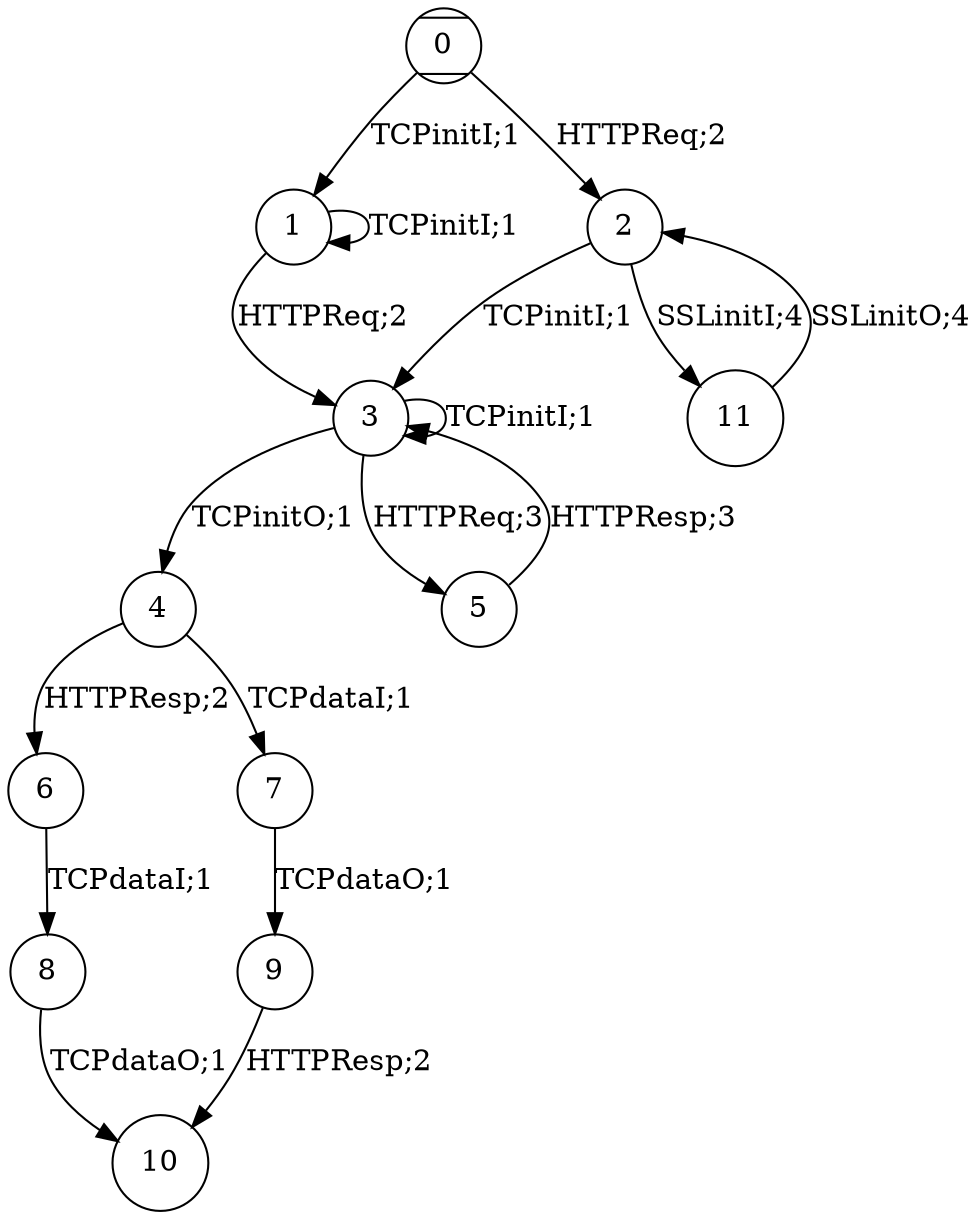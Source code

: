 digraph G {
node [shape = Mcircle , color=black, style=filled, fillcolor=white] 0;
node [shape = circle , color=black , style=filled , fillcolor=white] 0 1 2 3 4 5 6 7 8 9 10 11;
node [shape = circle , color=black , style=filled , fillcolor=yellow] 10;
0 -> 1 [label="TCPinitI;1"];
1 -> 1 [label="TCPinitI;1"];
0 -> 2 [label="HTTPReq;2"];
2 -> 11 [label="SSLinitI;4"];
11 -> 2 [label="SSLinitO;4"];
2 -> 3 [label="TCPinitI;1"];
1 -> 3 [label="HTTPReq;2"];
3 -> 3 [label="TCPinitI;1"];
3 -> 5 [label="HTTPReq;3"];
5 -> 3 [label="HTTPResp;3"];
3 -> 4 [label="TCPinitO;1"];
4 -> 7 [label="TCPdataI;1"];
4 -> 6 [label="HTTPResp;2"];
6 -> 8 [label="TCPdataI;1"];
7 -> 9 [label="TCPdataO;1"];
8 -> 10 [label="TCPdataO;1"];
9 -> 10 [label="HTTPResp;2"];
}
